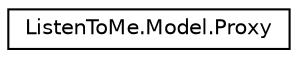 digraph "Graphical Class Hierarchy"
{
  edge [fontname="Helvetica",fontsize="10",labelfontname="Helvetica",labelfontsize="10"];
  node [fontname="Helvetica",fontsize="10",shape=record];
  rankdir="LR";
  Node0 [label="ListenToMe.Model.Proxy",height=0.2,width=0.4,color="black", fillcolor="white", style="filled",URL="$class_listen_to_me_1_1_model_1_1_proxy.html",tooltip="queries LUISbotAi with techniques of Collin Blake from https://www.youtube.com/watch?v=ziLkj4PmcCE "];
}
